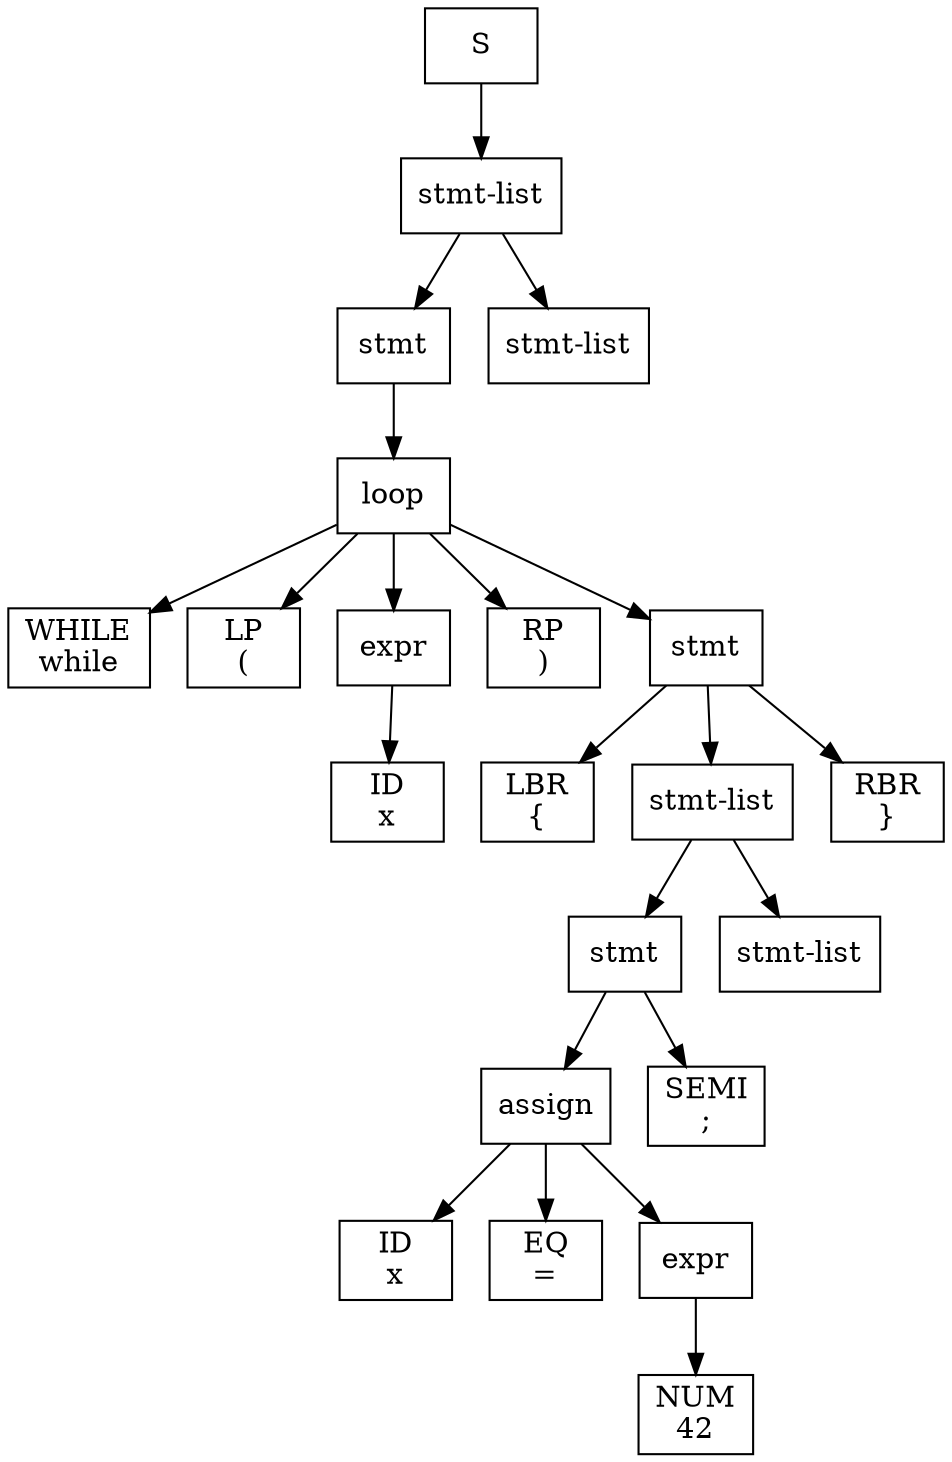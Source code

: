 digraph d {
node [shape=rectangle];
n0 [label="S"];
n1 [label="stmt-list"];
n2 [label="stmt"];
n3 [label="loop"];
n4 [label="WHILE\nwhile"];
n5 [label="LP\n("];
n6 [label="expr"];
n7 [label="ID\nx"];
n8 [label="RP\n)"];
n9 [label="stmt"];
n10 [label="LBR\n{"];
n11 [label="stmt-list"];
n12 [label="stmt"];
n13 [label="assign"];
n14 [label="ID\nx"];
n15 [label="EQ\n="];
n16 [label="expr"];
n17 [label="NUM\n42"];
n18 [label="SEMI\n;"];
n19 [label="stmt-list"];
n20 [label="RBR\n}"];
n21 [label="stmt-list"];
n0 -> n1;
n1 -> n2;
n1 -> n21;
n2 -> n3;
n3 -> n4;
n3 -> n5;
n3 -> n6;
n3 -> n8;
n3 -> n9;
n6 -> n7;
n9 -> n10;
n9 -> n11;
n9 -> n20;
n11 -> n12;
n11 -> n19;
n12 -> n13;
n12 -> n18;
n13 -> n14;
n13 -> n15;
n13 -> n16;
n16 -> n17;
}